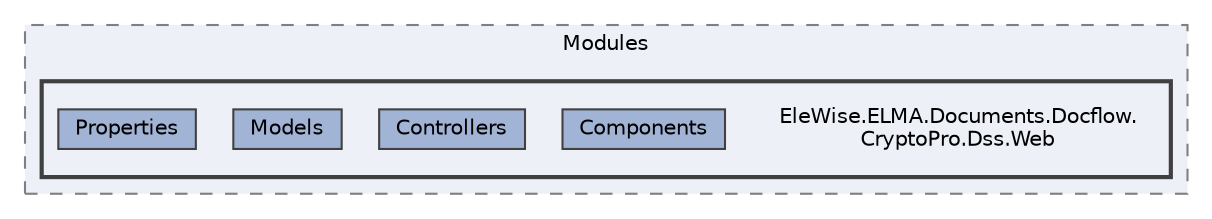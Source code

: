 digraph "Web/Modules/EleWise.ELMA.Documents.Docflow.CryptoPro.Dss.Web"
{
 // LATEX_PDF_SIZE
  bgcolor="transparent";
  edge [fontname=Helvetica,fontsize=10,labelfontname=Helvetica,labelfontsize=10];
  node [fontname=Helvetica,fontsize=10,shape=box,height=0.2,width=0.4];
  compound=true
  subgraph clusterdir_7ee4616d7792420b09aab8c4c7e23d47 {
    graph [ bgcolor="#edf0f7", pencolor="grey50", label="Modules", fontname=Helvetica,fontsize=10 style="filled,dashed", URL="dir_7ee4616d7792420b09aab8c4c7e23d47.html",tooltip=""]
  subgraph clusterdir_8dee5914c97e6e75cb59419d3681485f {
    graph [ bgcolor="#edf0f7", pencolor="grey25", label="", fontname=Helvetica,fontsize=10 style="filled,bold", URL="dir_8dee5914c97e6e75cb59419d3681485f.html",tooltip=""]
    dir_8dee5914c97e6e75cb59419d3681485f [shape=plaintext, label="EleWise.ELMA.Documents.Docflow.\lCryptoPro.Dss.Web"];
  dir_05f2b13cd0437ba4e0a3346c6a61b131 [label="Components", fillcolor="#a2b4d6", color="grey25", style="filled", URL="dir_05f2b13cd0437ba4e0a3346c6a61b131.html",tooltip=""];
  dir_e8af8f8668e58ea61dad8b84acfbc2c6 [label="Controllers", fillcolor="#a2b4d6", color="grey25", style="filled", URL="dir_e8af8f8668e58ea61dad8b84acfbc2c6.html",tooltip=""];
  dir_da66f8dfe217380f0eff4110e5c7f699 [label="Models", fillcolor="#a2b4d6", color="grey25", style="filled", URL="dir_da66f8dfe217380f0eff4110e5c7f699.html",tooltip=""];
  dir_9e7d6f67c250780a9199abd87023316d [label="Properties", fillcolor="#a2b4d6", color="grey25", style="filled", URL="dir_9e7d6f67c250780a9199abd87023316d.html",tooltip=""];
  }
  }
}
